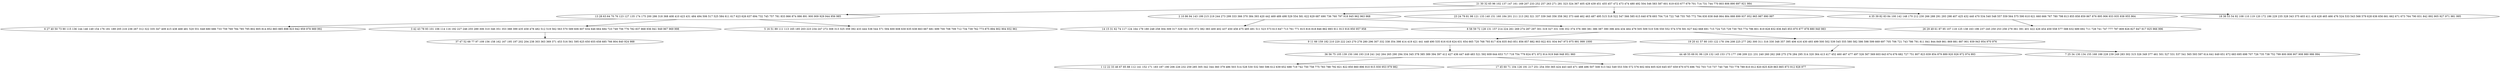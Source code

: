 digraph true_tree {
	"0" -> "1"
	"0" -> "2"
	"2" -> "3"
	"2" -> "4"
	"0" -> "5"
	"4" -> "6"
	"4" -> "7"
	"7" -> "8"
	"0" -> "9"
	"7" -> "10"
	"6" -> "11"
	"1" -> "12"
	"11" -> "13"
	"11" -> "14"
	"0" -> "15"
	"1" -> "16"
	"9" -> "17"
	"1" -> "18"
	"16" -> "19"
	"0" [label="21 30 32 65 96 102 137 147 161 169 207 233 252 257 263 271 281 323 324 367 405 429 439 451 455 457 472 473 474 480 492 504 546 583 587 601 619 633 677 679 701 714 731 744 770 803 806 890 897 921 984"];
	"1" [label="13 28 63 64 70 76 123 127 135 174 175 200 286 318 368 408 410 423 431 484 494 506 517 525 584 611 617 623 626 637 694 732 745 757 781 833 866 874 886 891 900 909 929 944 956 985"];
	"2" [label="2 10 86 94 143 199 215 219 244 273 299 333 366 370 384 393 420 442 469 489 498 529 554 581 622 629 687 690 736 760 797 918 945 962 963 968"];
	"3" [label="14 15 31 62 74 117 124 164 179 180 248 258 304 309 317 329 341 355 372 382 383 400 402 437 450 456 475 485 491 511 523 573 613 647 713 761 771 815 816 818 846 862 893 911 913 916 950 957 958"];
	"4" [label="8 58 59 72 128 131 157 214 224 261 269 274 287 297 301 319 327 331 336 352 374 376 380 381 386 387 390 396 404 434 464 479 505 509 510 536 550 552 574 578 591 627 642 668 691 715 724 725 729 730 763 774 796 801 819 828 832 836 845 853 870 877 878 880 940 983"];
	"5" [label="23 24 79 81 98 121 133 140 151 160 184 201 211 213 292 321 337 339 340 356 358 362 373 446 462 463 487 495 515 518 522 547 566 585 615 640 678 693 704 716 722 748 755 765 772 794 830 838 848 864 884 888 899 937 952 965 987 990 997"];
	"6" [label="9 11 66 159 182 210 220 222 243 270 278 280 296 307 332 338 354 398 414 419 421 441 448 490 535 616 618 624 631 654 665 720 768 793 817 834 835 843 851 856 857 882 903 922 931 934 947 973 975 991 999 1000"];
	"7" [label="19 20 41 57 80 103 122 178 194 208 225 277 282 300 311 316 330 348 357 395 406 416 430 493 499 500 502 539 545 555 580 582 586 598 599 669 697 705 706 721 743 786 791 811 841 844 849 861 869 881 887 901 939 943 954 970 976"];
	"8" [label="44 48 55 69 91 99 129 132 145 153 173 177 198 209 221 231 240 260 262 268 275 276 284 295 314 320 364 413 417 452 460 467 477 497 526 567 569 603 643 674 676 682 727 751 807 823 839 854 879 889 920 926 972 974 993"];
	"9" [label="4 35 39 82 83 84 100 142 148 170 212 230 266 288 291 293 298 407 425 432 440 470 534 540 548 557 559 564 575 590 610 621 660 666 767 780 798 813 855 858 859 867 876 895 906 933 935 938 955 964"];
	"10" [label="7 25 34 130 134 155 168 188 228 239 249 283 302 315 326 349 377 461 501 527 531 537 541 565 593 597 614 641 649 651 672 683 695 698 707 726 735 738 752 799 800 808 907 908 980 986 994"];
	"11" [label="36 56 75 105 139 150 166 193 218 241 242 264 265 290 294 334 345 378 385 389 394 397 412 427 436 447 449 483 521 592 609 644 653 717 718 754 779 824 871 872 914 919 946 948 951 960"];
	"12" [label="6 27 40 50 73 90 115 136 144 146 149 154 176 181 189 205 216 236 267 312 322 335 347 409 415 438 468 481 520 551 648 680 686 733 759 769 784 785 795 802 805 814 852 883 885 898 923 942 959 978 989 992"];
	"13" [label="1 12 22 33 46 67 85 88 112 141 152 171 183 187 190 206 226 232 259 285 305 342 344 360 379 486 503 514 528 530 532 560 596 612 639 652 688 719 742 750 758 775 783 788 792 821 822 850 860 896 910 915 930 953 979 982"];
	"14" [label="17 45 60 71 104 126 191 217 251 254 350 365 424 443 445 471 488 496 507 508 513 542 549 553 556 572 576 602 604 605 620 645 657 659 670 675 696 702 703 710 737 740 746 753 778 789 810 812 820 825 829 863 865 873 912 928 977"];
	"15" [label="18 38 53 54 92 108 110 119 120 172 186 229 235 328 343 375 403 411 418 428 465 466 476 524 533 543 568 579 628 636 656 661 662 671 673 764 790 831 842 892 905 927 971 981 995"];
	"16" [label="3 42 43 78 93 101 106 114 116 192 227 246 255 289 306 310 346 351 353 388 399 435 458 478 482 512 519 562 563 570 589 606 607 634 646 664 684 723 749 756 776 782 837 868 936 941 949 967 969 998"];
	"17" [label="26 29 49 61 87 95 107 118 125 138 163 196 237 245 250 253 256 279 361 391 401 422 426 454 459 558 577 588 632 689 692 711 728 741 747 777 787 809 826 827 847 917 925 966 996"];
	"18" [label="5 16 51 89 111 113 165 185 203 223 234 247 272 308 313 325 359 392 433 444 538 544 571 594 600 608 630 635 638 663 667 681 699 700 708 709 712 734 739 762 773 875 894 902 904 932 961"];
	"19" [label="37 47 52 68 77 97 109 156 158 162 167 195 197 202 204 238 303 363 369 371 453 516 561 595 625 650 655 658 685 766 804 840 924 988"];
}
